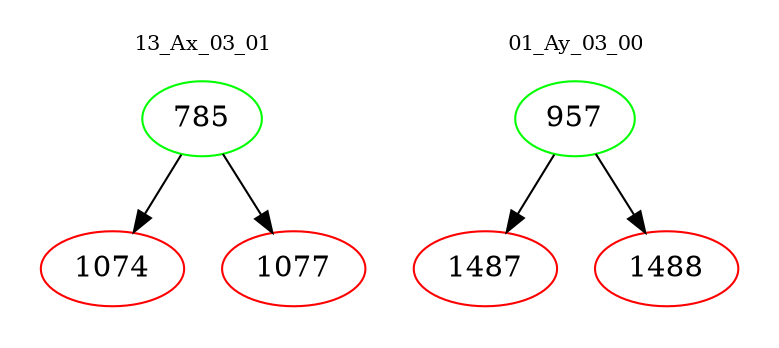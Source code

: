 digraph{
subgraph cluster_0 {
color = white
label = "13_Ax_03_01";
fontsize=10;
T0_785 [label="785", color="green"]
T0_785 -> T0_1074 [color="black"]
T0_1074 [label="1074", color="red"]
T0_785 -> T0_1077 [color="black"]
T0_1077 [label="1077", color="red"]
}
subgraph cluster_1 {
color = white
label = "01_Ay_03_00";
fontsize=10;
T1_957 [label="957", color="green"]
T1_957 -> T1_1487 [color="black"]
T1_1487 [label="1487", color="red"]
T1_957 -> T1_1488 [color="black"]
T1_1488 [label="1488", color="red"]
}
}
